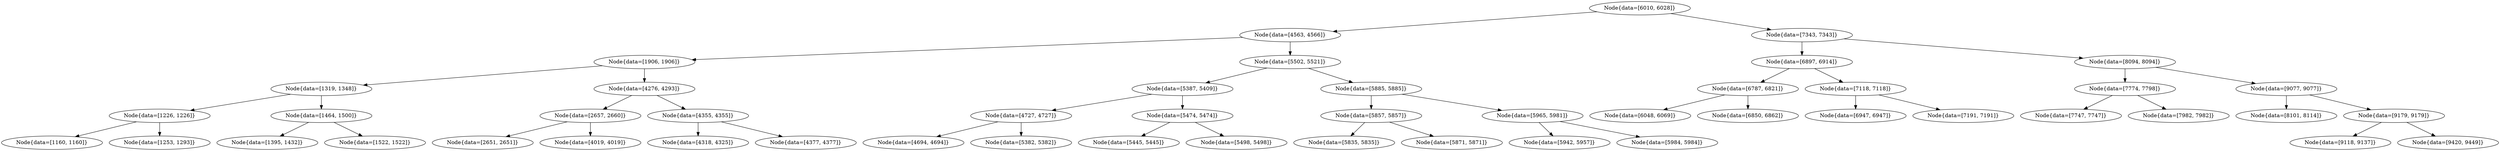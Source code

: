 digraph G{
1396721535 [label="Node{data=[6010, 6028]}"]
1396721535 -> 1204481453
1204481453 [label="Node{data=[4563, 4566]}"]
1204481453 -> 1899600175
1899600175 [label="Node{data=[1906, 1906]}"]
1899600175 -> 1766869737
1766869737 [label="Node{data=[1319, 1348]}"]
1766869737 -> 947553027
947553027 [label="Node{data=[1226, 1226]}"]
947553027 -> 684566052
684566052 [label="Node{data=[1160, 1160]}"]
947553027 -> 352367347
352367347 [label="Node{data=[1253, 1293]}"]
1766869737 -> 2129442232
2129442232 [label="Node{data=[1464, 1500]}"]
2129442232 -> 308433917
308433917 [label="Node{data=[1395, 1432]}"]
2129442232 -> 1473981203
1473981203 [label="Node{data=[1522, 1522]}"]
1899600175 -> 1197251633
1197251633 [label="Node{data=[4276, 4293]}"]
1197251633 -> 1552326679
1552326679 [label="Node{data=[2657, 2660]}"]
1552326679 -> 1551629761
1551629761 [label="Node{data=[2651, 2651]}"]
1552326679 -> 1383519982
1383519982 [label="Node{data=[4019, 4019]}"]
1197251633 -> 1902671237
1902671237 [label="Node{data=[4355, 4355]}"]
1902671237 -> 403174823
403174823 [label="Node{data=[4318, 4325]}"]
1902671237 -> 462526099
462526099 [label="Node{data=[4377, 4377]}"]
1204481453 -> 2142565033
2142565033 [label="Node{data=[5502, 5521]}"]
2142565033 -> 1304589447
1304589447 [label="Node{data=[5387, 5409]}"]
1304589447 -> 1783568981
1783568981 [label="Node{data=[4727, 4727]}"]
1783568981 -> 2113748097
2113748097 [label="Node{data=[4694, 4694]}"]
1783568981 -> 629454893
629454893 [label="Node{data=[5382, 5382]}"]
1304589447 -> 2075952726
2075952726 [label="Node{data=[5474, 5474]}"]
2075952726 -> 1764996806
1764996806 [label="Node{data=[5445, 5445]}"]
2075952726 -> 2101249621
2101249621 [label="Node{data=[5498, 5498]}"]
2142565033 -> 2113604623
2113604623 [label="Node{data=[5885, 5885]}"]
2113604623 -> 1651162064
1651162064 [label="Node{data=[5857, 5857]}"]
1651162064 -> 379303133
379303133 [label="Node{data=[5835, 5835]}"]
1651162064 -> 530486389
530486389 [label="Node{data=[5871, 5871]}"]
2113604623 -> 983595261
983595261 [label="Node{data=[5965, 5981]}"]
983595261 -> 220454978
220454978 [label="Node{data=[5942, 5957]}"]
983595261 -> 1188401255
1188401255 [label="Node{data=[5984, 5984]}"]
1396721535 -> 755210740
755210740 [label="Node{data=[7343, 7343]}"]
755210740 -> 350059321
350059321 [label="Node{data=[6897, 6914]}"]
350059321 -> 107915280
107915280 [label="Node{data=[6787, 6821]}"]
107915280 -> 1825719826
1825719826 [label="Node{data=[6048, 6069]}"]
107915280 -> 1571798597
1571798597 [label="Node{data=[6850, 6862]}"]
350059321 -> 575935098
575935098 [label="Node{data=[7118, 7118]}"]
575935098 -> 1367937032
1367937032 [label="Node{data=[6947, 6947]}"]
575935098 -> 798310141
798310141 [label="Node{data=[7191, 7191]}"]
755210740 -> 258535644
258535644 [label="Node{data=[8094, 8094]}"]
258535644 -> 221111433
221111433 [label="Node{data=[7774, 7798]}"]
221111433 -> 347978868
347978868 [label="Node{data=[7747, 7747]}"]
221111433 -> 307829448
307829448 [label="Node{data=[7982, 7982]}"]
258535644 -> 1518331471
1518331471 [label="Node{data=[9077, 9077]}"]
1518331471 -> 940857381
940857381 [label="Node{data=[8101, 8114]}"]
1518331471 -> 1093864783
1093864783 [label="Node{data=[9179, 9179]}"]
1093864783 -> 459718907
459718907 [label="Node{data=[9118, 9137]}"]
1093864783 -> 1041109062
1041109062 [label="Node{data=[9420, 9449]}"]
}